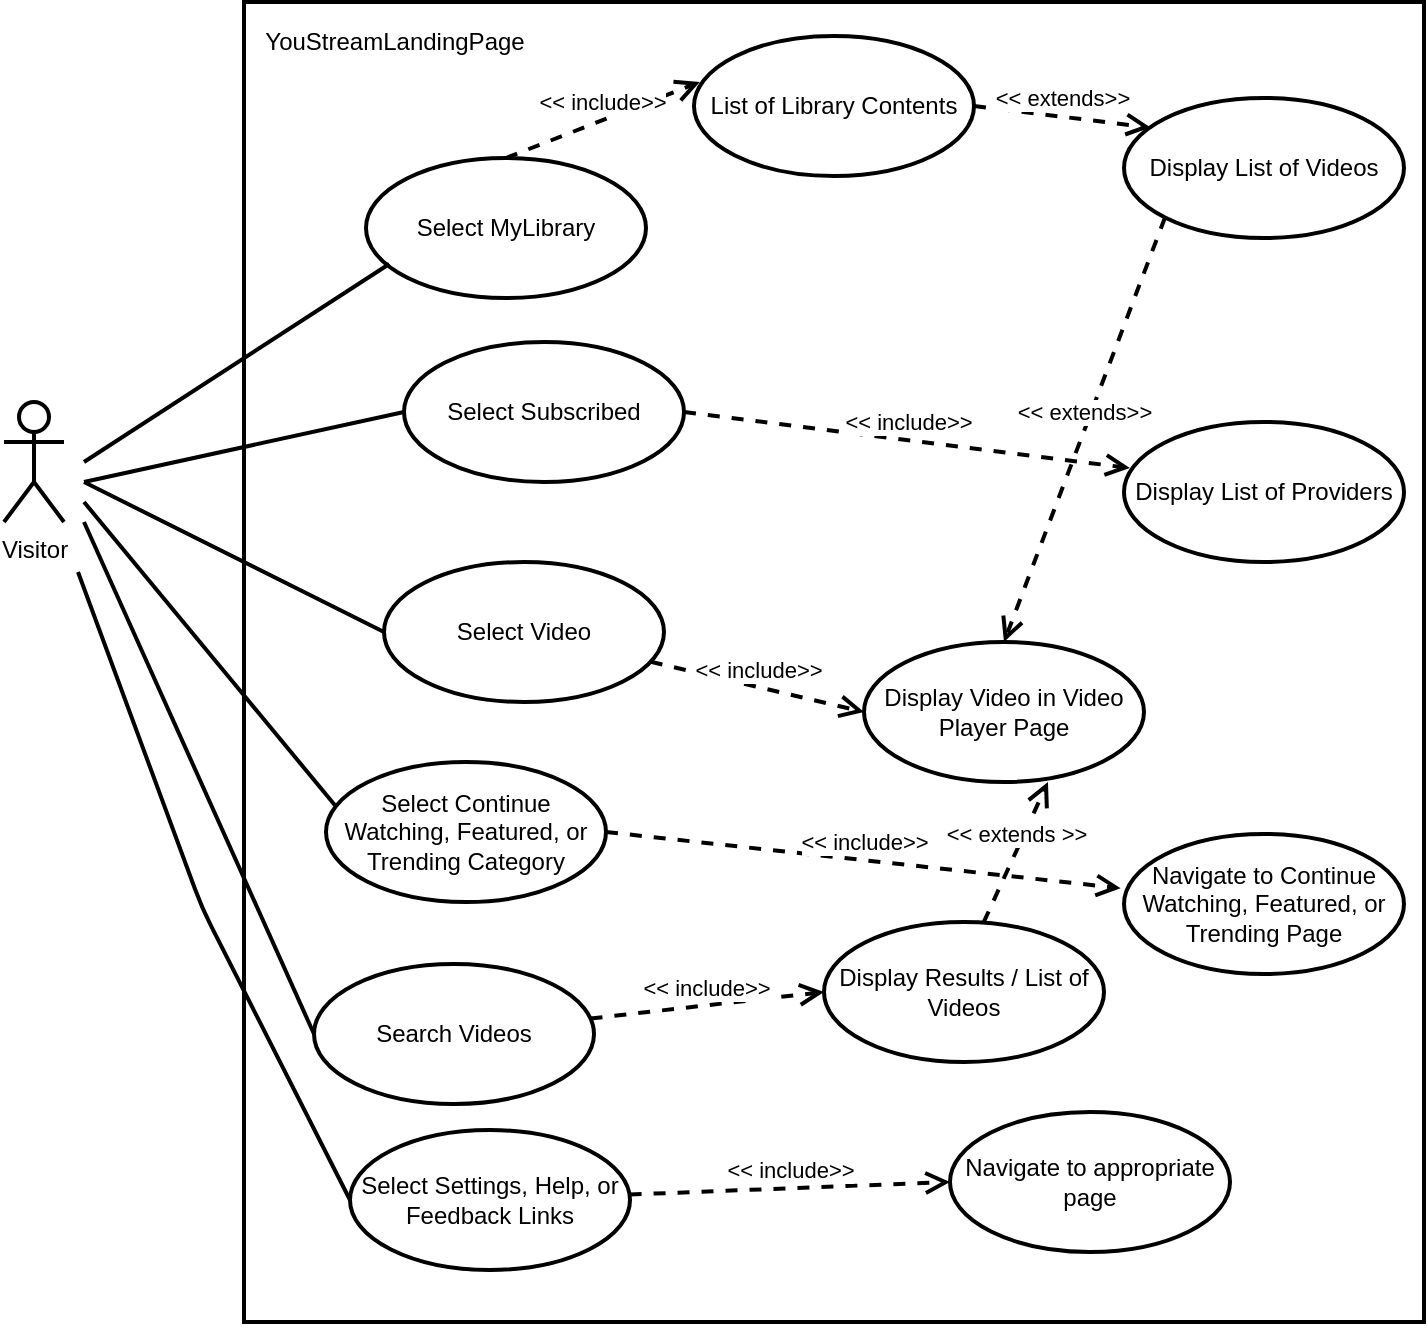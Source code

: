 <mxfile version="13.6.2" type="device"><diagram id="IR9mped53uR4n63NARPV" name="Page-1"><mxGraphModel dx="1665" dy="707" grid="0" gridSize="10" guides="1" tooltips="1" connect="1" arrows="1" fold="1" page="1" pageScale="1" pageWidth="850" pageHeight="1100" math="0" shadow="0"><root><mxCell id="0"/><mxCell id="1" parent="0"/><mxCell id="qGMSXbP5f1i_SejQVO_Q-41" value="" style="rounded=0;whiteSpace=wrap;html=1;fillColor=none;glass=0;strokeWidth=2;" parent="1" vertex="1"><mxGeometry x="-670" y="40" width="590" height="660" as="geometry"/></mxCell><mxCell id="qGMSXbP5f1i_SejQVO_Q-8" value="Visitor" style="shape=umlActor;verticalLabelPosition=bottom;labelBackgroundColor=#ffffff;verticalAlign=top;html=1;outlineConnect=0;fillColor=none;strokeWidth=2;" parent="1" vertex="1"><mxGeometry x="-790" y="240" width="30" height="60" as="geometry"/></mxCell><mxCell id="qGMSXbP5f1i_SejQVO_Q-18" value="Select MyLibrary" style="ellipse;whiteSpace=wrap;html=1;fillColor=none;strokeWidth=2;" parent="1" vertex="1"><mxGeometry x="-609" y="118" width="140" height="70" as="geometry"/></mxCell><mxCell id="qGMSXbP5f1i_SejQVO_Q-19" value="Display List of Videos" style="ellipse;whiteSpace=wrap;html=1;fillColor=none;strokeWidth=2;" parent="1" vertex="1"><mxGeometry x="-230" y="88" width="140" height="70" as="geometry"/></mxCell><mxCell id="qGMSXbP5f1i_SejQVO_Q-23" value="Select Video" style="ellipse;whiteSpace=wrap;html=1;fillColor=none;strokeWidth=2;" parent="1" vertex="1"><mxGeometry x="-600" y="320" width="140" height="70" as="geometry"/></mxCell><mxCell id="qGMSXbP5f1i_SejQVO_Q-24" value="Display Video in Video Player Page" style="ellipse;whiteSpace=wrap;html=1;fillColor=none;strokeWidth=2;" parent="1" vertex="1"><mxGeometry x="-360" y="360" width="140" height="70" as="geometry"/></mxCell><mxCell id="qGMSXbP5f1i_SejQVO_Q-27" value="&amp;lt;&amp;lt; include&amp;gt;&amp;gt;" style="html=1;verticalAlign=bottom;endArrow=open;dashed=1;endSize=8;entryX=0;entryY=0.5;entryDx=0;entryDy=0;strokeWidth=2;" parent="1" source="qGMSXbP5f1i_SejQVO_Q-23" target="qGMSXbP5f1i_SejQVO_Q-24" edge="1"><mxGeometry relative="1" as="geometry"><mxPoint x="-440" y="420" as="sourcePoint"/><mxPoint x="-360" y="420" as="targetPoint"/></mxGeometry></mxCell><mxCell id="qGMSXbP5f1i_SejQVO_Q-45" value="" style="endArrow=none;html=1;entryX=0.083;entryY=0.757;entryDx=0;entryDy=0;entryPerimeter=0;strokeWidth=2;" parent="1" target="qGMSXbP5f1i_SejQVO_Q-18" edge="1"><mxGeometry width="50" height="50" relative="1" as="geometry"><mxPoint x="-750" y="270" as="sourcePoint"/><mxPoint x="-720" y="110" as="targetPoint"/><Array as="points"/></mxGeometry></mxCell><mxCell id="qGMSXbP5f1i_SejQVO_Q-46" value="" style="endArrow=none;html=1;entryX=0;entryY=0.5;entryDx=0;entryDy=0;strokeWidth=2;" parent="1" target="qGMSXbP5f1i_SejQVO_Q-23" edge="1"><mxGeometry width="50" height="50" relative="1" as="geometry"><mxPoint x="-750" y="280" as="sourcePoint"/><mxPoint x="-608.38" y="302.99" as="targetPoint"/><Array as="points"/></mxGeometry></mxCell><mxCell id="qGMSXbP5f1i_SejQVO_Q-50" value="YouStreamLandingPage&lt;br&gt;" style="text;html=1;resizable=0;autosize=1;align=center;verticalAlign=middle;points=[];fillColor=none;strokeColor=none;rounded=0;strokeWidth=2;" parent="1" vertex="1"><mxGeometry x="-670" y="50" width="150" height="20" as="geometry"/></mxCell><mxCell id="BAoNvZ_sWRoJ32IBns_S-1" value="Search Videos" style="ellipse;whiteSpace=wrap;html=1;fillColor=none;strokeWidth=2;" parent="1" vertex="1"><mxGeometry x="-635" y="521" width="140" height="70" as="geometry"/></mxCell><mxCell id="BAoNvZ_sWRoJ32IBns_S-2" value="Display Results / List of Videos" style="ellipse;whiteSpace=wrap;html=1;fillColor=none;strokeWidth=2;" parent="1" vertex="1"><mxGeometry x="-380" y="500" width="140" height="70" as="geometry"/></mxCell><mxCell id="BAoNvZ_sWRoJ32IBns_S-3" value="&amp;lt;&amp;lt; include&amp;gt;&amp;gt;" style="html=1;verticalAlign=bottom;endArrow=open;dashed=1;endSize=8;entryX=0;entryY=0.5;entryDx=0;entryDy=0;strokeWidth=2;" parent="1" source="BAoNvZ_sWRoJ32IBns_S-1" target="BAoNvZ_sWRoJ32IBns_S-2" edge="1"><mxGeometry relative="1" as="geometry"><mxPoint x="-430" y="530" as="sourcePoint"/><mxPoint x="-350" y="530" as="targetPoint"/></mxGeometry></mxCell><mxCell id="BAoNvZ_sWRoJ32IBns_S-4" value="" style="endArrow=none;html=1;entryX=0;entryY=0.5;entryDx=0;entryDy=0;strokeWidth=2;" parent="1" target="BAoNvZ_sWRoJ32IBns_S-1" edge="1"><mxGeometry width="50" height="50" relative="1" as="geometry"><mxPoint x="-750" y="300" as="sourcePoint"/><mxPoint x="-598.38" y="412.99" as="targetPoint"/><Array as="points"/></mxGeometry></mxCell><mxCell id="BAoNvZ_sWRoJ32IBns_S-10" value="&amp;lt;&amp;lt; extends&amp;gt;&amp;gt;" style="html=1;verticalAlign=bottom;endArrow=open;dashed=1;endSize=8;exitX=0;exitY=1;exitDx=0;exitDy=0;entryX=0.5;entryY=0;entryDx=0;entryDy=0;strokeWidth=2;" parent="1" source="qGMSXbP5f1i_SejQVO_Q-19" target="qGMSXbP5f1i_SejQVO_Q-24" edge="1"><mxGeometry relative="1" as="geometry"><mxPoint x="-280.003" y="200.003" as="sourcePoint"/><mxPoint x="-173.34" y="225.1" as="targetPoint"/></mxGeometry></mxCell><mxCell id="BAoNvZ_sWRoJ32IBns_S-11" value="Select Subscribed" style="ellipse;whiteSpace=wrap;html=1;fillColor=none;strokeWidth=2;" parent="1" vertex="1"><mxGeometry x="-590" y="210" width="140" height="70" as="geometry"/></mxCell><mxCell id="BAoNvZ_sWRoJ32IBns_S-12" value="" style="endArrow=none;html=1;entryX=0;entryY=0.5;entryDx=0;entryDy=0;strokeWidth=2;" parent="1" target="BAoNvZ_sWRoJ32IBns_S-11" edge="1"><mxGeometry width="50" height="50" relative="1" as="geometry"><mxPoint x="-750" y="280" as="sourcePoint"/><mxPoint x="-578.38" y="182.99" as="targetPoint"/><Array as="points"/></mxGeometry></mxCell><mxCell id="BAoNvZ_sWRoJ32IBns_S-13" value="&amp;lt;&amp;lt; include&amp;gt;&amp;gt;" style="html=1;verticalAlign=bottom;endArrow=open;dashed=1;endSize=8;entryX=0.021;entryY=0.329;entryDx=0;entryDy=0;exitX=1;exitY=0.5;exitDx=0;exitDy=0;entryPerimeter=0;strokeWidth=2;" parent="1" source="BAoNvZ_sWRoJ32IBns_S-11" target="BAoNvZ_sWRoJ32IBns_S-14" edge="1"><mxGeometry relative="1" as="geometry"><mxPoint x="-450" y="240" as="sourcePoint"/><mxPoint x="-330" y="210" as="targetPoint"/></mxGeometry></mxCell><mxCell id="BAoNvZ_sWRoJ32IBns_S-14" value="Display List of Providers" style="ellipse;whiteSpace=wrap;html=1;fillColor=none;strokeWidth=2;" parent="1" vertex="1"><mxGeometry x="-230" y="250" width="140" height="70" as="geometry"/></mxCell><mxCell id="BAoNvZ_sWRoJ32IBns_S-17" style="edgeStyle=orthogonalEdgeStyle;rounded=0;orthogonalLoop=1;jettySize=auto;html=1;exitX=0.5;exitY=1;exitDx=0;exitDy=0;strokeWidth=2;" parent="1" source="qGMSXbP5f1i_SejQVO_Q-41" target="qGMSXbP5f1i_SejQVO_Q-41" edge="1"><mxGeometry relative="1" as="geometry"/></mxCell><mxCell id="BAoNvZ_sWRoJ32IBns_S-19" value="&amp;lt;&amp;lt; extends &amp;gt;&amp;gt;" style="html=1;verticalAlign=bottom;endArrow=open;dashed=1;endSize=8;entryX=0.657;entryY=1;entryDx=0;entryDy=0;entryPerimeter=0;exitX=0.57;exitY=0.003;exitDx=0;exitDy=0;exitPerimeter=0;strokeWidth=2;" parent="1" source="BAoNvZ_sWRoJ32IBns_S-2" target="qGMSXbP5f1i_SejQVO_Q-24" edge="1"><mxGeometry relative="1" as="geometry"><mxPoint x="-436.663" y="499.903" as="sourcePoint"/><mxPoint x="-330" y="525" as="targetPoint"/></mxGeometry></mxCell><mxCell id="KpNKXslVakAx2R5An2RR-4" value="&amp;lt;&amp;lt; include&amp;gt;&amp;gt;" style="html=1;verticalAlign=bottom;endArrow=open;dashed=1;endSize=8;entryX=0.021;entryY=0.329;entryDx=0;entryDy=0;exitX=0.5;exitY=0;exitDx=0;exitDy=0;entryPerimeter=0;strokeWidth=2;" edge="1" parent="1" target="KpNKXslVakAx2R5An2RR-5" source="qGMSXbP5f1i_SejQVO_Q-18"><mxGeometry relative="1" as="geometry"><mxPoint x="-440.0" y="255.0" as="sourcePoint"/><mxPoint x="-320" y="220" as="targetPoint"/></mxGeometry></mxCell><mxCell id="KpNKXslVakAx2R5An2RR-5" value="List of Library Contents" style="ellipse;whiteSpace=wrap;html=1;fillColor=none;strokeWidth=2;" vertex="1" parent="1"><mxGeometry x="-445" y="57" width="140" height="70" as="geometry"/></mxCell><mxCell id="KpNKXslVakAx2R5An2RR-6" value="&amp;lt;&amp;lt; extends&amp;gt;&amp;gt;" style="html=1;verticalAlign=bottom;endArrow=open;dashed=1;endSize=8;exitX=1;exitY=0.5;exitDx=0;exitDy=0;entryX=0.095;entryY=0.211;entryDx=0;entryDy=0;strokeWidth=2;entryPerimeter=0;" edge="1" parent="1" source="KpNKXslVakAx2R5An2RR-5" target="qGMSXbP5f1i_SejQVO_Q-19"><mxGeometry relative="1" as="geometry"><mxPoint x="-232.82" y="131.586" as="sourcePoint"/><mxPoint x="-280" y="370" as="targetPoint"/></mxGeometry></mxCell><mxCell id="KpNKXslVakAx2R5An2RR-8" value="Select Continue Watching, Featured, or Trending Category" style="ellipse;whiteSpace=wrap;html=1;fillColor=none;strokeWidth=2;" vertex="1" parent="1"><mxGeometry x="-629" y="420" width="140" height="70" as="geometry"/></mxCell><mxCell id="KpNKXslVakAx2R5An2RR-9" value="" style="endArrow=none;html=1;strokeWidth=2;entryX=0.032;entryY=0.309;entryDx=0;entryDy=0;entryPerimeter=0;" edge="1" parent="1" target="KpNKXslVakAx2R5An2RR-8"><mxGeometry width="50" height="50" relative="1" as="geometry"><mxPoint x="-750" y="290.0" as="sourcePoint"/><mxPoint x="-635.0" y="546" as="targetPoint"/><Array as="points"/></mxGeometry></mxCell><mxCell id="KpNKXslVakAx2R5An2RR-10" value="Navigate to Continue Watching, Featured, or Trending Page" style="ellipse;whiteSpace=wrap;html=1;fillColor=none;strokeWidth=2;" vertex="1" parent="1"><mxGeometry x="-230" y="456" width="140" height="70" as="geometry"/></mxCell><mxCell id="KpNKXslVakAx2R5An2RR-11" value="&amp;lt;&amp;lt; include&amp;gt;&amp;gt;" style="html=1;verticalAlign=bottom;endArrow=open;dashed=1;endSize=8;entryX=-0.012;entryY=0.387;entryDx=0;entryDy=0;strokeWidth=2;entryPerimeter=0;exitX=1;exitY=0.5;exitDx=0;exitDy=0;" edge="1" parent="1" source="KpNKXslVakAx2R5An2RR-8" target="KpNKXslVakAx2R5An2RR-10"><mxGeometry relative="1" as="geometry"><mxPoint x="-483.002" y="460.998" as="sourcePoint"/><mxPoint x="-376.4" y="486.16" as="targetPoint"/></mxGeometry></mxCell><mxCell id="KpNKXslVakAx2R5An2RR-24" value="Select Settings, Help, or Feedback Links" style="ellipse;whiteSpace=wrap;html=1;fillColor=none;strokeWidth=2;" vertex="1" parent="1"><mxGeometry x="-617" y="604" width="140" height="70" as="geometry"/></mxCell><mxCell id="KpNKXslVakAx2R5An2RR-25" value="Navigate to appropriate page" style="ellipse;whiteSpace=wrap;html=1;fillColor=none;strokeWidth=2;" vertex="1" parent="1"><mxGeometry x="-317" y="595" width="140" height="70" as="geometry"/></mxCell><mxCell id="KpNKXslVakAx2R5An2RR-26" value="&amp;lt;&amp;lt; include&amp;gt;&amp;gt;" style="html=1;verticalAlign=bottom;endArrow=open;dashed=1;endSize=8;entryX=0;entryY=0.5;entryDx=0;entryDy=0;strokeWidth=2;" edge="1" parent="1" source="KpNKXslVakAx2R5An2RR-24" target="KpNKXslVakAx2R5An2RR-25"><mxGeometry relative="1" as="geometry"><mxPoint x="-390" y="570" as="sourcePoint"/><mxPoint x="-310" y="570" as="targetPoint"/></mxGeometry></mxCell><mxCell id="KpNKXslVakAx2R5An2RR-27" value="" style="endArrow=none;html=1;entryX=0;entryY=0.5;entryDx=0;entryDy=0;strokeWidth=2;" edge="1" parent="1" target="KpNKXslVakAx2R5An2RR-24"><mxGeometry width="50" height="50" relative="1" as="geometry"><mxPoint x="-753" y="325" as="sourcePoint"/><mxPoint x="-558.38" y="452.99" as="targetPoint"/><Array as="points"><mxPoint x="-691" y="493"/></Array></mxGeometry></mxCell></root></mxGraphModel></diagram></mxfile>